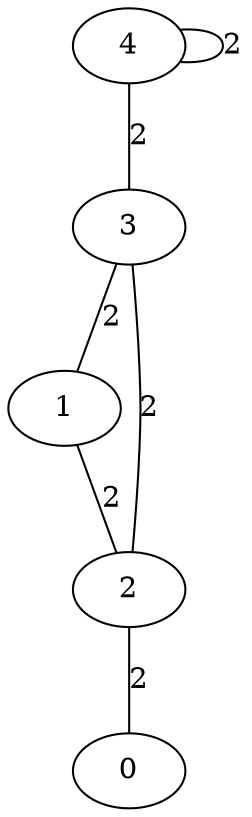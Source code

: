 graph {
0 [color="black"];
1 [color="black"];
2 [color="black"];
3 [color="black"];
4 [color="black"];
1 -- 2 [color="black" label="2"];
2 -- 0 [color="black" label="2"];
3 -- 2 [color="black" label="2"];
3 -- 1 [color="black" label="2"];
4 -- 4 [color="black" label="2"];
4 -- 3 [color="black" label="2"];
}

